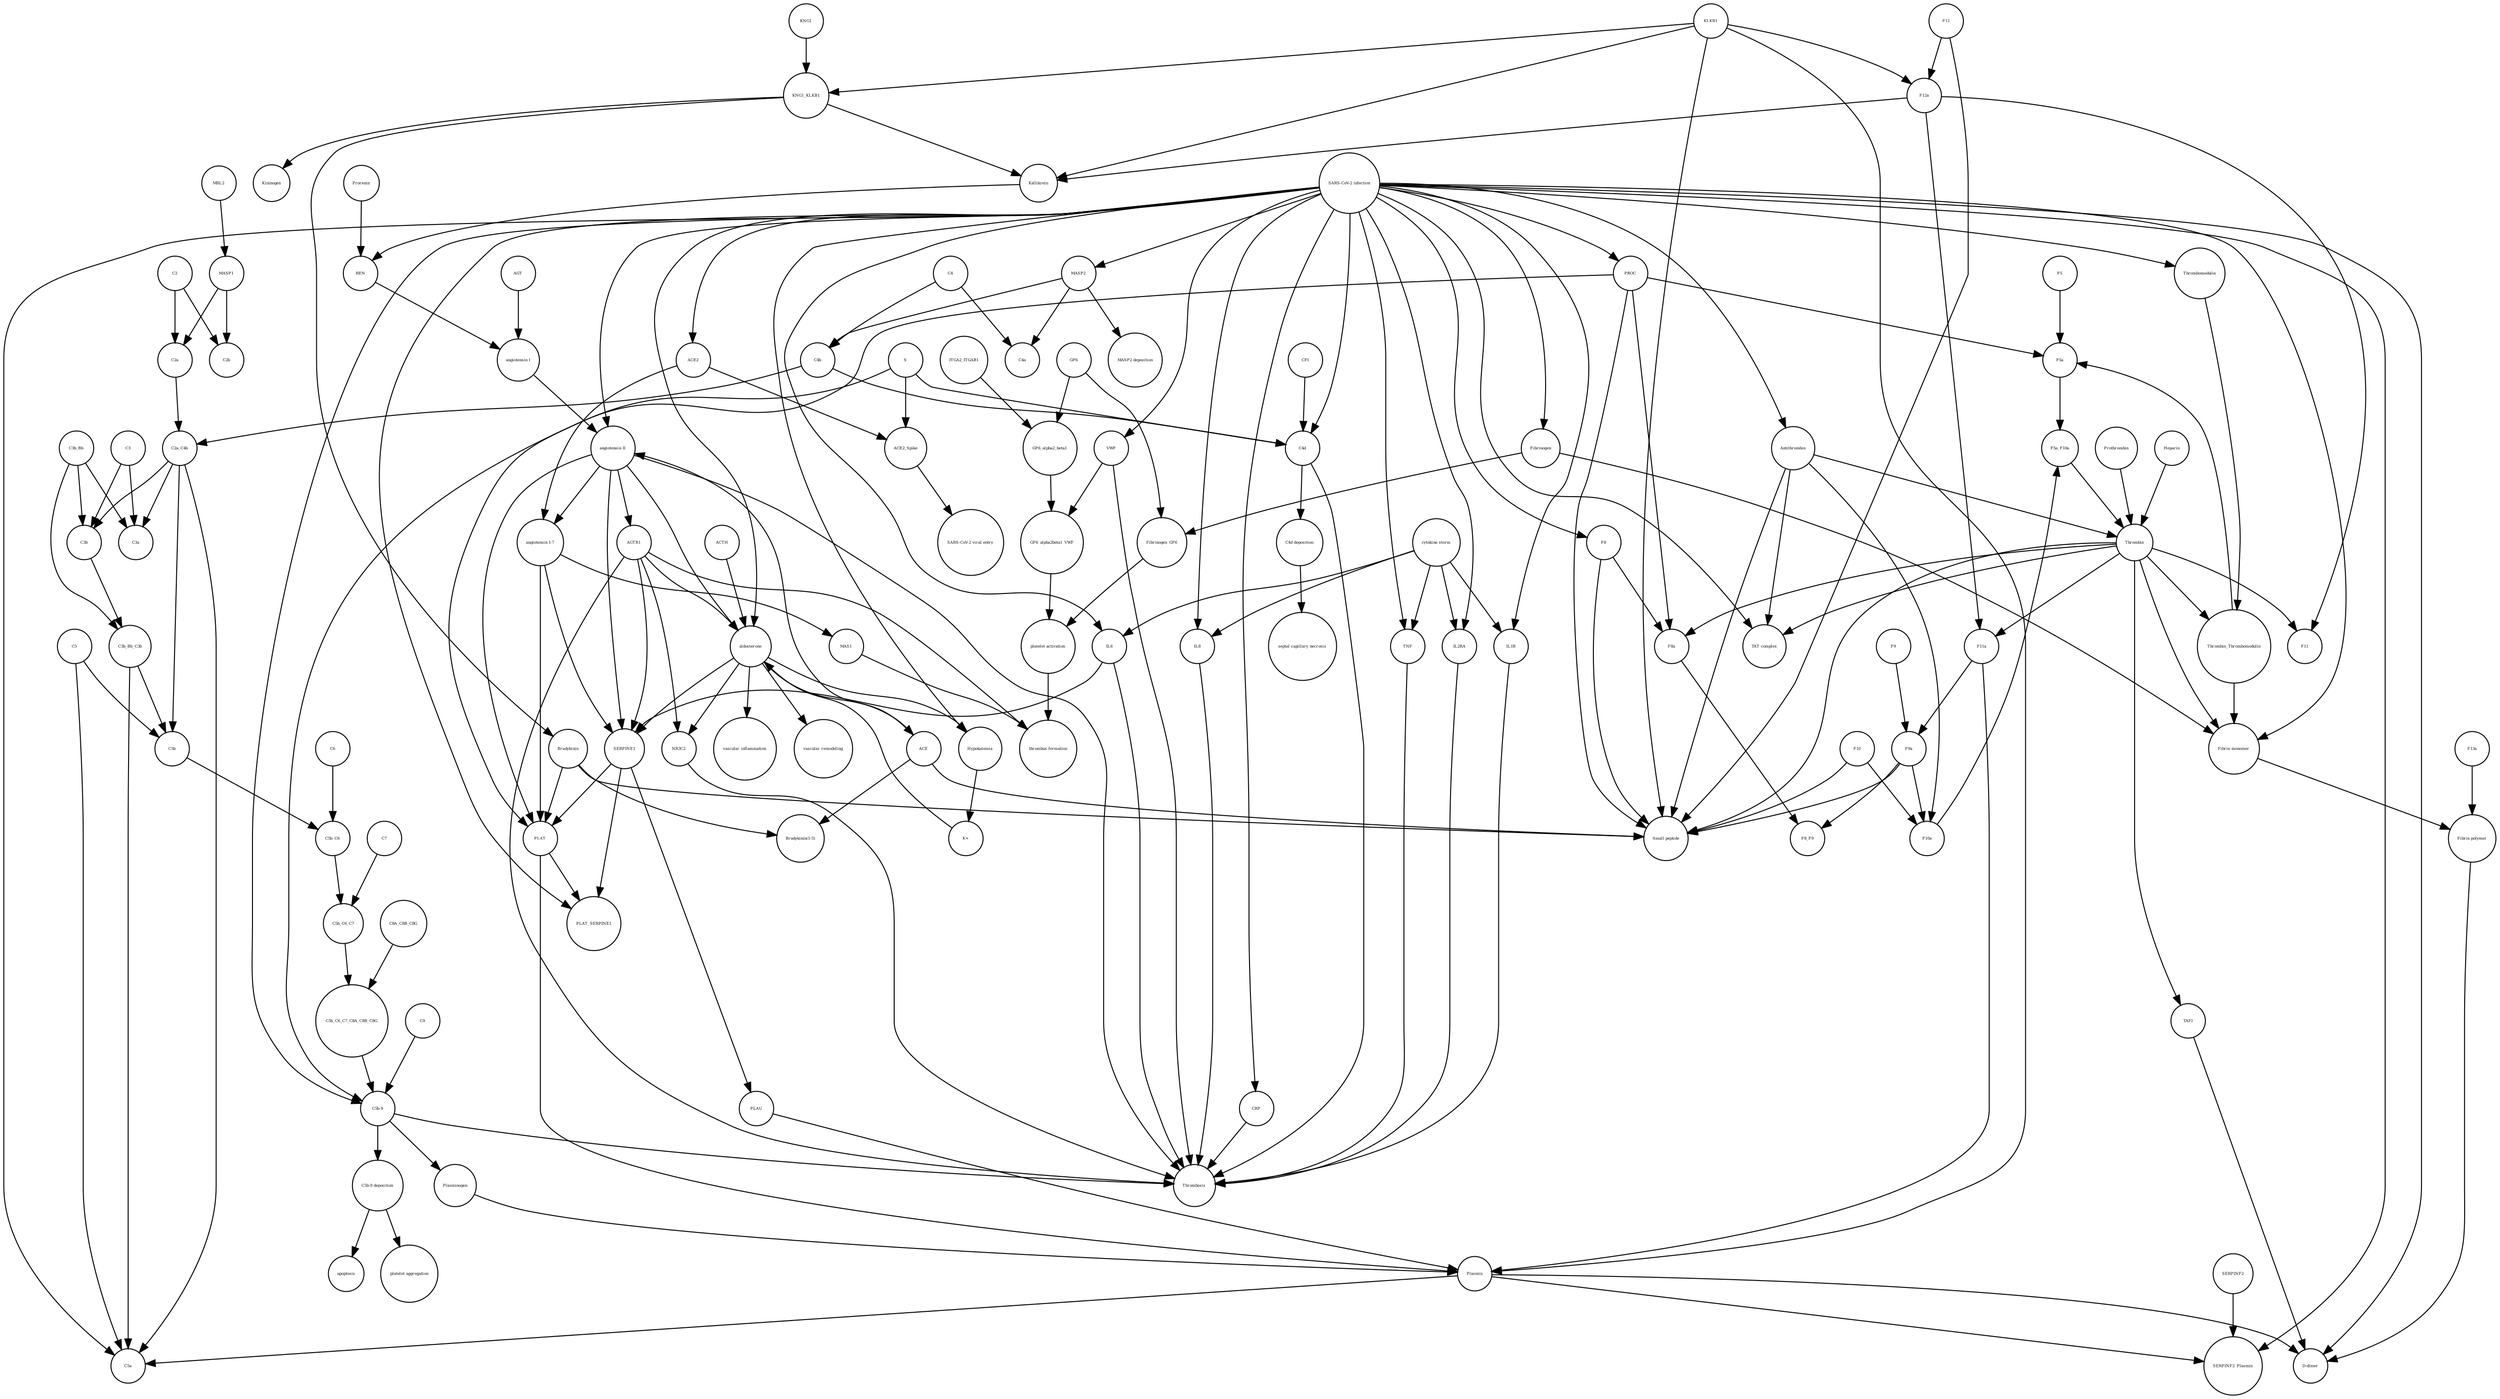 strict digraph  {
ACE2_Spike [annotation="urn_miriam_pdb_6CS2|urn_miriam_hgnc_13557|urn_miriam_uniprot_P0DTC2|urn_miriam_taxonomy_9606|urn_miriam_taxonomy_2697049", bipartite=0, cls=complex, fontsize=4, label=ACE2_Spike, shape=circle];
"SARS-CoV-2 viral entry" [annotation="urn_miriam_taxonomy_2697049|urn_miriam_mesh_D012327", bipartite=0, cls=phenotype, fontsize=4, label="SARS-CoV-2 viral entry", shape=circle];
"angiotensin II" [annotation="urn_miriam_obo.chebi_CHEBI%3A2718|urn_miriam_taxonomy_9606", bipartite=0, cls="simple chemical", fontsize=4, label="angiotensin II", shape=circle];
Thrombosis [annotation="urn_miriam_mesh_D013923|urn_miriam_mesh_D055806|urn_miriam_taxonomy_10090|urn_miriam_taxonomy_10116", bipartite=0, cls=phenotype, fontsize=4, label=Thrombosis, shape=circle];
AGTR1 [annotation=urn_miriam_hgnc_336, bipartite=0, cls=macromolecule, fontsize=4, label=AGTR1, shape=circle];
"thrombus formation" [annotation="urn_miriam_mesh_D013917|urn_miriam_taxonomy_9606", bipartite=0, cls=phenotype, fontsize=4, label="thrombus formation", shape=circle];
MAS1 [annotation="", bipartite=0, cls=macromolecule, fontsize=4, label=MAS1, shape=circle];
"C4d deposition" [annotation="urn_miriam_mesh_D018366|urn_miriam_pubmed_32299776|urn_miriam_taxonomy_9606", bipartite=0, cls=phenotype, fontsize=4, label="C4d deposition", shape=circle];
"septal capillary necrosis" [annotation="urn_miriam_mesh_D007681|urn_miriam_taxonomy_9606", bipartite=0, cls=phenotype, fontsize=4, label="septal capillary necrosis", shape=circle];
"C5b-9 deposition" [annotation="urn_miriam_pubmed_32299776|urn_miriam_mesh_D018366|urn_miriam_taxonomy_9606", bipartite=0, cls=phenotype, fontsize=4, label="C5b-9 deposition", shape=circle];
apoptosis [annotation="urn_miriam_obo.go_GO%3A0006915|urn_miriam_taxonomy_9606", bipartite=0, cls=phenotype, fontsize=4, label=apoptosis, shape=circle];
"platelet aggregation" [annotation="urn_miriam_obo.go_GO%3A0030168|urn_miriam_taxonomy_9606", bipartite=0, cls=phenotype, fontsize=4, label="platelet aggregation", shape=circle];
Fibrinogen_GP6 [annotation="urn_miriam_pubmed_19296670|urn_miriam_obo.go_GO%3A0005577|urn_miriam_hgnc_HGNC%3A14388|urn_miriam_taxonomy_9606", bipartite=0, cls=complex, fontsize=4, label=Fibrinogen_GP6, shape=circle];
"platelet activation" [annotation="urn_miriam_obo.go_GO%3A0030168|urn_miriam_taxonomy_9606", bipartite=0, cls=phenotype, fontsize=4, label="platelet activation", shape=circle];
GP6_alpha2beta1_VWF [annotation="urn_miriam_pubmed_25051961|urn_miriam_taxonomy_10090|urn_miriam_hgnc_14338|urn_miriam_hgnc_6137|urn_miriam_hgnc_6153|urn_miriam_hgnc_12726", bipartite=0, cls=complex, fontsize=4, label=GP6_alpha2beta1_VWF, shape=circle];
"C5b-9" [annotation="urn_miriam_obo.go_GO%3A0005579|urn_miriam_mesh_D015938|urn_miriam_mesh_D050776|urn_miriam_hgnc_1339|urn_miriam_hgnc_1346|urn_miriam_hgnc_1352|urn_miriam_hgnc_1353|urn_miriam_hgnc_1354|urn_miriam_hgnc_1358|urn_miriam_taxonomy_9606", bipartite=0, cls=complex, fontsize=4, label="C5b-9", shape=circle];
C4d [annotation="urn_miriam_hgnc.symbol_C4b|urn_miriam_mesh_C032261|urn_miriam_taxonomy_9606", bipartite=0, cls=macromolecule, fontsize=4, label=C4d, shape=circle];
MASP2 [annotation="urn_miriam_hgnc_6902|urn_miriam_taxonomy_9606", bipartite=0, cls=macromolecule, fontsize=4, label=MASP2, shape=circle];
"MASP2 deposition" [annotation="urn_miriam_pubmed_32299776|urn_miriam_taxonomy_9606", bipartite=0, cls=phenotype, fontsize=4, label="MASP2 deposition", shape=circle];
VWF [annotation="urn_miriam_hgnc_12726|urn_miriam_taxonomy_9606", bipartite=0, cls=macromolecule, fontsize=4, label=VWF, shape=circle];
CRP [annotation="urn_miriam_hgnc_2367|urn_miriam_taxonomy_9606", bipartite=0, cls=macromolecule, fontsize=4, label=CRP, shape=circle];
IL2RA [annotation="urn_miriam_hgnc_6008|urn_miriam_taxonomy_9606", bipartite=0, cls=macromolecule, fontsize=4, label=IL2RA, shape=circle];
IL8 [annotation="urn_miriam_hgnc_6025|urn_miriam_taxonomy_9606", bipartite=0, cls=macromolecule, fontsize=4, label=IL8, shape=circle];
TNF [annotation="urn_miriam_hgnc_11892|urn_miriam_taxonomy_9606", bipartite=0, cls=macromolecule, fontsize=4, label=TNF, shape=circle];
IL6 [annotation="urn_miriam_hgnc_6018|urn_miriam_taxonomy_9606", bipartite=0, cls=macromolecule, fontsize=4, label=IL6, shape=circle];
IL1B [annotation="urn_miriam_hgnc_5992|urn_miriam_taxonomy_9606", bipartite=0, cls=macromolecule, fontsize=4, label=IL1B, shape=circle];
NR3C2 [annotation="", bipartite=0, cls=macromolecule, fontsize=4, label=NR3C2, shape=circle];
aldosterone [annotation="urn_miriam_obo.chebi_CHEBI%3A27584", bipartite=0, cls="simple chemical", fontsize=4, label=aldosterone, shape=circle];
"vascular remodeling" [annotation="urn_miriam_obo.go_GO%3A0001974", bipartite=0, cls=phenotype, fontsize=4, label="vascular remodeling", shape=circle];
"vascular inflammation" [annotation="", bipartite=0, cls=phenotype, fontsize=4, label="vascular inflammation", shape=circle];
"SARS-CoV-2 infection" [annotation="urn_miriam_taxonomy_2697049|urn_miriam_mesh_D012327", bipartite=0, cls=phenotype, fontsize=4, label="SARS-CoV-2 infection", shape=circle];
Hypokalemia [annotation="urn_miriam_mesh_D007008|urn_miriam_taxonomy_9606", bipartite=0, cls=phenotype, fontsize=4, label=Hypokalemia, shape=circle];
Kininogen [annotation="urn_miriam_hgnc.symbol_KNG1|urn_miriam_mesh_D019679|urn_miriam_taxonomy_9606", bipartite=0, cls=macromolecule, fontsize=4, label=Kininogen, shape=circle];
"K+" [annotation="urn_miriam_obo.chebi_CHEBI%3A29103", bipartite=0, cls="simple chemical", fontsize=4, label="K+", shape=circle];
C9 [annotation="urn_miriam_hgnc_1358|urn_miriam_taxonomy_9606", bipartite=0, cls=macromolecule, fontsize=4, label=C9, shape=circle];
SERPINE1 [annotation="", bipartite=0, cls=macromolecule, fontsize=4, label=SERPINE1, shape=circle];
C3a [annotation="urn_miriam_hgnc.symbol_C3|urn_miriam_mesh_D015926|urn_miriam_taxonomy_9606", bipartite=0, cls=macromolecule, fontsize=4, label=C3a, shape=circle];
F9 [annotation="urn_miriam_hgnc_35531|urn_miriam_taxonomy_9606", bipartite=0, cls=macromolecule, fontsize=4, label=F9, shape=circle];
C3 [annotation="urn_miriam_hgnc_1318|urn_miriam_taxonomy_9606", bipartite=0, cls=macromolecule, fontsize=4, label=C3, shape=circle];
F11a [annotation="urn_miriam_hgnc.symbol_F11|urn_miriam_mesh_D015945|urn_miriam_brenda_3.4.21.27|urn_miriam_taxonomy_9606", bipartite=0, cls=macromolecule, fontsize=4, label=F11a, shape=circle];
C2 [annotation="urn_miriam_hgnc_1248|urn_miriam_taxonomy_9606", bipartite=0, cls=macromolecule, fontsize=4, label=C2, shape=circle];
"Small peptide" [annotation=urn_miriam_mesh_D010446, bipartite=0, cls=macromolecule, fontsize=4, label="Small peptide", shape=circle];
PROC [annotation="urn_miriam_hgnc_9451|urn_miriam_taxonomy_9606", bipartite=0, cls=macromolecule, fontsize=4, label=PROC, shape=circle];
F12 [annotation="urn_miriam_hgnc_3530|urn_miriam_taxonomy_9606", bipartite=0, cls=macromolecule, fontsize=4, label=F12, shape=circle];
C3b_Bb_C3b [annotation="urn_miriam_pubmed_12440962|urn_miriam_brenda_34.4.21.47|urn_miriam_mesh_D051566|urn_miriam_mesh_D003179|urn_miriam_hgnc_1037|urn_miriam_taxonomy_9606", bipartite=0, cls=complex, fontsize=4, label=C3b_Bb_C3b, shape=circle];
GP6 [annotation="urn_miriam_hgnc_HGNC%3A14388|urn_miriam_taxonomy_9606", bipartite=0, cls=macromolecule, fontsize=4, label=GP6, shape=circle];
PLAT [annotation="urn_miriam_hgnc_9051|urn_miriam_taxonomy_9606", bipartite=0, cls=macromolecule, fontsize=4, label=PLAT, shape=circle];
Prothrombin [annotation="urn_miriam_hgnc_3535|urn_miriam_taxonomy_9606", bipartite=0, cls=macromolecule, fontsize=4, label=Prothrombin, shape=circle];
C5a [annotation="urn_miriam_hgnc.symbol_C5|urn_miriam_mesh_D015936|urn_miriam_taxonomy_9606", bipartite=0, cls=macromolecule, fontsize=4, label=C5a, shape=circle];
Plasminogen [annotation="urn_miriam_hgnc_9071|urn_miriam_taxonomy_9606", bipartite=0, cls=macromolecule, fontsize=4, label=Plasminogen, shape=circle];
AGT [annotation="urn_miriam_hgnc_333|urn_miriam_taxonomy_9606", bipartite=0, cls=macromolecule, fontsize=4, label=AGT, shape=circle];
"D-dimer" [annotation="urn_miriam_pubmed_19008457|urn_miriam_mesh_C036309|urn_miriam_taxonomy_9606", bipartite=0, cls=macromolecule, fontsize=4, label="D-dimer", shape=circle];
C4b [annotation="urn_miriam_hgnc_1324|urn_miriam_taxonomy_9606", bipartite=0, cls=macromolecule, fontsize=4, label=C4b, shape=circle];
F11 [annotation="urn_miriam_hgnc_3529|urn_miriam_taxonomy_9606", bipartite=0, cls=macromolecule, fontsize=4, label=F11, shape=circle];
MBL2 [annotation="urn_miriam_hgnc_6902|urn_miriam_taxonomy_9606", bipartite=0, cls=macromolecule, fontsize=4, label=MBL2, shape=circle];
SERPINF2_Plasmin [annotation="urn_miriam_pubmed_2437112|urn_miriam_biogrid_314240|urn_miriam_hgnc_9075|urn_miriam_mesh_D005341|urn_miriam_taxonomy_9606", bipartite=0, cls=complex, fontsize=4, label=SERPINF2_Plasmin, shape=circle];
"Fibrin monomer" [annotation="urn_miriam_mesh_C011468|urn_miriam_taxonomy_9606", bipartite=0, cls=macromolecule, fontsize=4, label="Fibrin monomer", shape=circle];
Plasmin [annotation="urn_miriam_hgnc.symbol_PLG|urn_miriam_mesh_D005341|urn_miriam_brenda_3.4.21.7|urn_miriam_taxonomy_9606", bipartite=0, cls=macromolecule, fontsize=4, label=Plasmin, shape=circle];
KNG1 [annotation="urn_miriam_hgnc.symbol_6383|urn_miriam_taxonomy_9606", bipartite=0, cls=macromolecule, fontsize=4, label=KNG1, shape=circle];
C6 [annotation="urn_miriam_hgnc_1339|urn_miriam_taxonomy_9606", bipartite=0, cls=macromolecule, fontsize=4, label=C6, shape=circle];
KLKB1 [annotation="urn_miriam_hgnc_6371|urn_miriam_taxonomy_9606", bipartite=0, cls=macromolecule, fontsize=4, label=KLKB1, shape=circle];
C5b_C6 [annotation="urn_miriam_mesh_C050974|urn_miriam_mesh_D050776|urn_miriam_hgnc_1339|urn_miriam_taxonomy_9606", bipartite=0, cls=complex, fontsize=4, label=C5b_C6, shape=circle];
F8a [annotation="urn_miriam_hgnc.symbol_F8|urn_miriam_mesh_D015944|urn_miriam_taxonomy_9606", bipartite=0, cls=macromolecule, fontsize=4, label=F8a, shape=circle];
TAFI [annotation="urn_miriam_hgnc_1546|urn_miriam_taxonomy_9606", bipartite=0, cls=macromolecule, fontsize=4, label=TAFI, shape=circle];
CFI [annotation="urn_miriam_hgnc_2771|urn_miriam_taxonomy_9606", bipartite=0, cls=macromolecule, fontsize=4, label=CFI, shape=circle];
"cytokine storm" [annotation="urn_miriam_pubmed_2504360|urn_miriam_taxonomy_9606", bipartite=0, cls=phenotype, fontsize=4, label="cytokine storm", shape=circle];
Fibrinogen [annotation="urn_miriam_pubmed_19296670|urn_miriam_obo.go_GO%3A0005577|urn_miriam_hgnc_3661|urn_miriam_hgnc_3662|urn_miriam_hgnc_3694|urn_miriam_taxonomy_9606", bipartite=0, cls=complex, fontsize=4, label=Fibrinogen, shape=circle];
Heparin [annotation="urn_miriam_pubmed_708377|urn_miriam_obo.chebi_CHEBI%3A28304|urn_miriam_taxonomy_9606", bipartite=0, cls="simple chemical", fontsize=4, label=Heparin, shape=circle];
PLAT_SERPINE1 [annotation="urn_miriam_pubmed_22449964|urn_miriam_intact_EBI-7800882|urn_miriam_hgnc_9051|urn_miriam_hgnc_8593|urn_miriam_taxonomy_9606", bipartite=0, cls=complex, fontsize=4, label=PLAT_SERPINE1, shape=circle];
Thrombin [annotation="urn_miriam_hgnc_3535|urn_miriam_taxonomy_9606", bipartite=0, cls=macromolecule, fontsize=4, label=Thrombin, shape=circle];
F13a [annotation="urn_miriam_hgnc.symbol_F13|urn_miriam_mesh_D026122|urn_miriam_brenda_2.3.2.13|urn_miriam_taxonomy_9606", bipartite=0, cls=macromolecule, fontsize=4, label=F13a, shape=circle];
S [annotation="urn_miriam_uniprot_P0DTC2|urn_miriam_uniprot_P59594|urn_miriam_taxonomy_2697049", bipartite=0, cls=macromolecule, fontsize=4, label=S, shape=circle];
F8 [annotation="urn_miriam_hgnc_3546|urn_miriam_taxonomy_9606", bipartite=0, cls=macromolecule, fontsize=4, label=F8, shape=circle];
C5b [annotation="urn_miriam_hgnc.symbol_C5|urn_miriam_mesh_D050776|urn_miriam_taxonomy_9606", bipartite=0, cls=macromolecule, fontsize=4, label=C5b, shape=circle];
ACE2 [annotation="urn_miriam_hgnc_13557|urn_miriam_taxonomy_9606", bipartite=0, cls=macromolecule, fontsize=4, label=ACE2, shape=circle];
C5b_C6_C7_C8A_C8B_C8G [annotation="urn_miriam_pubmed_28630159|urn_miriam_mesh_C042295|urn_miriam_mesh_D050776|urn_miriam_hgnc_1339|urn_miriam_hgnc_1352|urn_miriam_hgnc_1353|urn_miriam_hgnc_1354|urn_miriam_taxonomy_9606", bipartite=0, cls=complex, fontsize=4, label=C5b_C6_C7_C8A_C8B_C8G, shape=circle];
C8A_C8B_C8G [annotation="urn_miriam_mesh_D003185|urn_miriam_hgnc_1353|urn_miriam_hgnc_1352|urn_miriam_hgnc_1354|urn_miriam_taxonomy_9606", bipartite=0, cls=complex, fontsize=4, label=C8A_C8B_C8G, shape=circle];
Prorenin [annotation="urn_miriam_hgnc_9958|urn_miriam_taxonomy_9606", bipartite=0, cls=macromolecule, fontsize=4, label=Prorenin, shape=circle];
"Fibrin polymer" [annotation="urn_miriam_mesh_C465961|urn_miriam_taxonomy_9606", bipartite=0, cls=macromolecule, fontsize=4, label="Fibrin polymer", shape=circle];
C5b_C6_C7 [annotation="urn_miriam_pubmed_28630159|urn_miriam_mesh_C037453|urn_miriam_mesh_D050776|urn_miriam_hgnc_1339|urn_miriam_hgnc_1346|urn_miriam_taxonomy_9606", bipartite=0, cls=complex, fontsize=4, label=C5b_C6_C7, shape=circle];
Thrombin_Thrombomodulin [annotation="urn_miriam_pubmed_6282863|urn_miriam_taxonomy_9986|urn_miriam_biogrid_283352|urn_miriam_mesh_D013917|urn_miriam_hgnc_11784", bipartite=0, cls=complex, fontsize=4, label=Thrombin_Thrombomodulin, shape=circle];
C3b [annotation="urn_miriam_hgnc.symbol_C3|urn_miriam_mesh_D003179|urn_miriam_taxonomy_9606", bipartite=0, cls=macromolecule, fontsize=4, label=C3b, shape=circle];
C7 [annotation="urn_miriam_hgnc_HGNC%3A1346|urn_miriam_taxonomy_9606", bipartite=0, cls=macromolecule, fontsize=4, label=C7, shape=circle];
F10a [annotation="urn_miriam_hgnc.symbol_F10|urn_miriam_mesh_D015951|urn_miriam_brenda_3.4.21.6|urn_miriam_taxonomy_9606", bipartite=0, cls=macromolecule, fontsize=4, label=F10a, shape=circle];
ACTH [annotation=urn_miriam_hgnc_9201, bipartite=0, cls="simple chemical", fontsize=4, label=ACTH, shape=circle];
C2a_C4b [annotation="urn_miriam_mesh_D051574|urn_miriam_brenda_3.4.21.43|urn_miriam_mesh_D050678|urn_miriam_hgnc_1324|urn_miriam_taxonomy_9606", bipartite=0, cls=complex, fontsize=4, label=C2a_C4b, shape=circle];
KNG1_KLKB1 [annotation="urn_miriam_pubmed_17598838|urn_miriam_intact_EBI-10087151|urn_miriam_hgnc_6371|urn_miriam_hgnc_6383|urn_miriam_taxonomy_9606", bipartite=0, cls=complex, fontsize=4, label=KNG1_KLKB1, shape=circle];
F9a [annotation="urn_miriam_hgnc.symbol_F9|urn_miriam_mesh_D015949|urn_miriam_taxonomy_9606", bipartite=0, cls=macromolecule, fontsize=4, label=F9a, shape=circle];
Antithrombin [annotation="urn_miriam_hgnc_775|urn_miriam_taxonomy_9606", bipartite=0, cls=macromolecule, fontsize=4, label=Antithrombin, shape=circle];
F12a [annotation="urn_miriam_hgnc.symbol_F12|urn_miriam_mesh_D015956|urn_miriam_brenda_3.4.21.38|urn_miriam_taxonomy_9606", bipartite=0, cls=macromolecule, fontsize=4, label=F12a, shape=circle];
C4a [annotation="urn_miriam_hgnc_1323|urn_miriam_taxonomy_9606", bipartite=0, cls=macromolecule, fontsize=4, label=C4a, shape=circle];
F10 [annotation="urn_miriam_hgnc_3528|urn_miriam_taxonomy_9606", bipartite=0, cls=macromolecule, fontsize=4, label=F10, shape=circle];
C5 [annotation="urn_miriam_hgnc_1331|urn_miriam_taxonomy_9606", bipartite=0, cls=macromolecule, fontsize=4, label=C5, shape=circle];
SERPINF2 [annotation="urn_miriam_hgnc_9075|urn_miriam_taxonomy_9606", bipartite=0, cls=macromolecule, fontsize=4, label=SERPINF2, shape=circle];
C2b [annotation="urn_miriam_hgnc.symbol_C2|urn_miriam_mesh_D050679|urn_miriam_taxonomy_9606", bipartite=0, cls=macromolecule, fontsize=4, label=C2b, shape=circle];
F5a_F10a [annotation="urn_miriam_pubmed_2303476|urn_miriam_mesh_C022475|urn_miriam_mesh_D15943|urn_miriam_mesh_D015951|urn_miriam_taxonomy_9606", bipartite=0, cls=complex, fontsize=4, label=F5a_F10a, shape=circle];
F5 [annotation="urn_miriam_hgnc_3541|urn_miriam_taxonomy_9606", bipartite=0, cls=macromolecule, fontsize=4, label=F5, shape=circle];
C3b_Bb [annotation="urn_miriam_pubmed_12440962|urn_miriam_brenda_3.4.21.47|urn_miriam_mesh_D051561|urn_miriam_mesh_D003179|urn_miriam_hgnc_1037|urn_miriam_taxonomy_9606", bipartite=0, cls=complex, fontsize=4, label=C3b_Bb, shape=circle];
MASP1 [annotation="urn_miriam_hgnc_6901|urn_miriam_taxonomy_9606", bipartite=0, cls=macromolecule, fontsize=4, label=MASP1, shape=circle];
F8_F9 [annotation="urn_miriam_pubmed_22471307|urn_miriam_hgnc_3546|urn_miriam_hgnc_35531|urn_miriam_intact_EBI-11621595|urn_miriam_taxonomy_9606", bipartite=0, cls=complex, fontsize=4, label=F8_F9, shape=circle];
F5a [annotation="urn_miriam_hgnc.symbol_F5|urn_miriam_mesh_D015943|urn_miriam_taxonomy_9606", bipartite=0, cls=macromolecule, fontsize=4, label=F5a, shape=circle];
"TAT complex" [annotation="urn_miriam_pubmed_22930518|urn_miriam_mesh_C046193|urn_miriam_mesh_D013917|urn_miriam_hgnc_775|urn_miriam_taxonomy_9606", bipartite=0, cls=complex, fontsize=4, label="TAT complex", shape=circle];
"Bradykinin(1-5)" [annotation="urn_miriam_mesh_C079000|urn_miriam_taxonomy_9606", bipartite=0, cls=macromolecule, fontsize=4, label="Bradykinin(1-5)", shape=circle];
ACE [annotation="urn_miriam_hgnc_2707|urn_miriam_taxonomy_9606", bipartite=0, cls=macromolecule, fontsize=4, label=ACE, shape=circle];
GP6_alpha2_beta1 [annotation="urn_miriam_pubmed_25051961|urn_miriam_taxonomy_10090|urn_miriam_hgnc_14338|urn_miriam_hgnc_6137|urn_miriam_hgnc_6153", bipartite=0, cls=complex, fontsize=4, label=GP6_alpha2_beta1, shape=circle];
"angiotensin I-7" [annotation="urn_miriam_obo.chebi_CHEBI%3A55438|urn_miriam_taxonomy_9606", bipartite=0, cls="simple chemical", fontsize=4, label="angiotensin I-7", shape=circle];
PLAU [annotation="urn_miriam_hgnc_9052|urn_miriam_taxonomy_9606", bipartite=0, cls=macromolecule, fontsize=4, label=PLAU, shape=circle];
"angiotensin I" [annotation="urn_miriam_obo.chebi_CHEBI%3A2718|urn_miriam_taxonomy_9606", bipartite=0, cls="simple chemical", fontsize=4, label="angiotensin I", shape=circle];
Thrombomodulin [annotation="urn_miriam_hgnc_11784|urn_miriam_taxonomy_9606", bipartite=0, cls=macromolecule, fontsize=4, label=Thrombomodulin, shape=circle];
C2a [annotation="urn_miriam_hgnc.symbol_C2|urn_miriam_mesh_D050678|urn_miriam_taxonomy_9606", bipartite=0, cls=macromolecule, fontsize=4, label=C2a, shape=circle];
Kallikrein [annotation="urn_miriam_hgnc.symbol_KLKB1|urn_miriam_mesh_D020842|urn_miriam_brenda_3.4.21.34|urn_miriam_taxonomy_9606", bipartite=0, cls=macromolecule, fontsize=4, label=Kallikrein, shape=circle];
Bradykinin [annotation="urn_miriam_obo.chebi_CHEBI%3A3165|urn_miriam_taxonomy_9606", bipartite=0, cls=macromolecule, fontsize=4, label=Bradykinin, shape=circle];
C4 [annotation="urn_miriam_mesh_D00318|urn_miriam_taxonomy_9606", bipartite=0, cls=macromolecule, fontsize=4, label=C4, shape=circle];
ITGA2_ITGAB1 [annotation="urn_miriam_intact_EBI-16428357|urn_miriam_hgnc_6137|urn_miriam_hgnc_6153|urn_miriam_taxonomy_9606", bipartite=0, cls=complex, fontsize=4, label=ITGA2_ITGAB1, shape=circle];
REN [annotation="urn_miriam_hgnc.symbol_REN|urn_miriam_taxonomy_9606", bipartite=0, cls=macromolecule, fontsize=4, label=REN, shape=circle];
ACE2_Spike -> "SARS-CoV-2 viral entry"  [annotation="", interaction_type="necessary stimulation"];
"angiotensin II" -> Thrombosis  [annotation="", interaction_type="necessary stimulation"];
"angiotensin II" -> SERPINE1  [annotation="urn_miriam_pubmed_2091055|urn_miriam_taxonomy_9606|urn_miriam_pubmed_8034668|urn_miriam_pubmed_20591974|urn_miriam_pubmed_11983698", interaction_type=catalysis];
"angiotensin II" -> AGTR1  [annotation="urn_miriam_pubmed_8158359|urn_miriam_taxonomy_9606", interaction_type=stimulation];
"angiotensin II" -> aldosterone  [annotation="urn_miriam_pubmed_8404594|urn_miriam_taxonomy_9606|urn_miriam_pubmed_173529|urn_miriam_taxonomy_9615|urn_miriam_pubmed_32565254", interaction_type=catalysis];
"angiotensin II" -> "angiotensin I-7"  [annotation="", interaction_type=production];
"angiotensin II" -> PLAT  [annotation="urn_miriam_pubmed_10373228|urn_miriam_pubmed_3124286|urn_miriam_taxonomy_9606|urn_miriam_pubmed_12091055|urn_miriam_pubmed_3096399", interaction_type=catalysis];
AGTR1 -> "thrombus formation"  [annotation="", interaction_type=stimulation];
AGTR1 -> Thrombosis  [annotation="", interaction_type=stimulation];
AGTR1 -> SERPINE1  [annotation="urn_miriam_pubmed_2091055|urn_miriam_taxonomy_9606|urn_miriam_pubmed_8034668|urn_miriam_pubmed_20591974|urn_miriam_pubmed_11983698", interaction_type=catalysis];
AGTR1 -> aldosterone  [annotation="urn_miriam_pubmed_8404594|urn_miriam_taxonomy_9606|urn_miriam_pubmed_173529|urn_miriam_taxonomy_9615|urn_miriam_pubmed_32565254", interaction_type=catalysis];
AGTR1 -> NR3C2  [annotation="urn_miriam_pubmed_21349712|urn_miriam_taxonomy_10116|urn_miriam_pubmed_7045029|urn_miriam_taxonomy_10090", interaction_type=catalysis];
MAS1 -> "thrombus formation"  [annotation="", interaction_type=inhibition];
"C4d deposition" -> "septal capillary necrosis"  [annotation="", interaction_type="necessary stimulation"];
"C5b-9 deposition" -> apoptosis  [annotation="", interaction_type="necessary stimulation"];
"C5b-9 deposition" -> "platelet aggregation"  [annotation="", interaction_type="necessary stimulation"];
Fibrinogen_GP6 -> "platelet activation"  [annotation="", interaction_type=stimulation];
"platelet activation" -> "thrombus formation"  [annotation="", interaction_type=stimulation];
GP6_alpha2beta1_VWF -> "platelet activation"  [annotation="", interaction_type=stimulation];
"C5b-9" -> Thrombosis  [annotation="", interaction_type="necessary stimulation"];
"C5b-9" -> "C5b-9 deposition"  [annotation="", interaction_type="necessary stimulation"];
"C5b-9" -> Plasminogen  [annotation="urn_miriam_pubmed_9012652|urn_miriam_taxonomy_9606", interaction_type=stimulation];
C4d -> Thrombosis  [annotation="", interaction_type="necessary stimulation"];
C4d -> "C4d deposition"  [annotation="", interaction_type="necessary stimulation"];
MASP2 -> "MASP2 deposition"  [annotation="", interaction_type="necessary stimulation"];
MASP2 -> C4b  [annotation="urn_miriam_pubmed_21664989|urn_miriam_taxonomy_9606", interaction_type=catalysis];
MASP2 -> C4a  [annotation="urn_miriam_pubmed_21664989|urn_miriam_taxonomy_9606", interaction_type=catalysis];
VWF -> Thrombosis  [annotation="", interaction_type="necessary stimulation"];
VWF -> GP6_alpha2beta1_VWF  [annotation="", interaction_type=production];
CRP -> Thrombosis  [annotation="", interaction_type="necessary stimulation"];
IL2RA -> Thrombosis  [annotation="", interaction_type="necessary stimulation"];
IL8 -> Thrombosis  [annotation="", interaction_type="necessary stimulation"];
TNF -> Thrombosis  [annotation="", interaction_type="necessary stimulation"];
IL6 -> Thrombosis  [annotation="", interaction_type="necessary stimulation"];
IL6 -> SERPINE1  [annotation="urn_miriam_pubmed_2091055|urn_miriam_taxonomy_9606|urn_miriam_pubmed_8034668|urn_miriam_pubmed_20591974|urn_miriam_pubmed_11983698", interaction_type=catalysis];
IL1B -> Thrombosis  [annotation="", interaction_type="necessary stimulation"];
NR3C2 -> Thrombosis  [annotation="", interaction_type=stimulation];
aldosterone -> "vascular remodeling"  [annotation="", interaction_type=stimulation];
aldosterone -> "vascular inflammation"  [annotation="", interaction_type=stimulation];
aldosterone -> Hypokalemia  [annotation="", interaction_type=modulation];
aldosterone -> NR3C2  [annotation="urn_miriam_pubmed_21349712|urn_miriam_taxonomy_10116|urn_miriam_pubmed_7045029|urn_miriam_taxonomy_10090", interaction_type=stimulation];
aldosterone -> SERPINE1  [annotation="urn_miriam_pubmed_2091055|urn_miriam_taxonomy_9606|urn_miriam_pubmed_8034668|urn_miriam_pubmed_20591974|urn_miriam_pubmed_11983698", interaction_type=catalysis];
aldosterone -> ACE  [annotation="urn_miriam_pubmed_5932931|urn_miriam_taxonomy_10116", interaction_type=catalysis];
"SARS-CoV-2 infection" -> Hypokalemia  [annotation="", interaction_type="necessary stimulation"];
"SARS-CoV-2 infection" -> "TAT complex"  [annotation="urn_miriam_pubmed_8136018|urn_miriam_doi_10.1101%2F2020.04.25.20077842|urn_miriam_taxonomy_9606", interaction_type="necessary stimulation"];
"SARS-CoV-2 infection" -> Fibrinogen  [annotation="urn_miriam_pubmed_32172226|urn_miriam_taxonomy_9606", interaction_type="necessary stimulation"];
"SARS-CoV-2 infection" -> aldosterone  [annotation="urn_miriam_pubmed_8404594|urn_miriam_taxonomy_9606|urn_miriam_pubmed_173529|urn_miriam_taxonomy_9615|urn_miriam_pubmed_32565254", interaction_type="necessary stimulation"];
"SARS-CoV-2 infection" -> IL2RA  [annotation="urn_miriam_pubmed_32286245|urn_miriam_taxonomy_9606", interaction_type=stimulation];
"SARS-CoV-2 infection" -> Antithrombin  [annotation="urn_miriam_pubmed_32302438|urn_miriam_taxonomy_9606", interaction_type=inhibition];
"SARS-CoV-2 infection" -> C4d  [annotation="urn_miriam_pubmed_32299776|urn_miriam_taxonomy_9606", interaction_type=stimulation];
"SARS-CoV-2 infection" -> MASP2  [annotation="urn_miriam_pubmed_11290788|urn_miriam_pubmed_32299776|urn_miriam_taxonomy_9606", interaction_type=stimulation];
"SARS-CoV-2 infection" -> PLAT_SERPINE1  [annotation="urn_miriam_pubmed_22449964|urn_miriam_doi_10.1101%2F2020.04.25.20077842|urn_miriam_taxonomy_9606", interaction_type="necessary stimulation"];
"SARS-CoV-2 infection" -> IL1B  [annotation="urn_miriam_pubmed_32359396|urn_miriam_taxonomy_9606", interaction_type=stimulation];
"SARS-CoV-2 infection" -> VWF  [annotation="urn_miriam_pubmed_32367170|urn_miriam_taxonomy_9606", interaction_type="necessary stimulation"];
"SARS-CoV-2 infection" -> C5a  [annotation="urn_miriam_pmc_PMC7260598|urn_miriam_taxonomy_9606", interaction_type="necessary stimulation"];
"SARS-CoV-2 infection" -> IL6  [annotation="urn_miriam_pubmed_32286245|urn_miriam_taxonomy_9606", interaction_type=stimulation];
"SARS-CoV-2 infection" -> PROC  [annotation="urn_miriam_pubmed_32302438|urn_miriam_taxonomy_9606", interaction_type="necessary stimulation"];
"SARS-CoV-2 infection" -> SERPINF2_Plasmin  [annotation="urn_miriam_pubmed_2437112|urn_miriam_doi_10.1101%2F2020.04.25.20077842|urn_miriam_taxonomy_9606", interaction_type=stimulation];
"SARS-CoV-2 infection" -> "angiotensin II"  [annotation="urn_miriam_pubmed_32048163|urn_miriam_taxonomy_9606", interaction_type=catalysis];
"SARS-CoV-2 infection" -> Thrombomodulin  [annotation="urn_miriam_doi_10.1101%2F2020.04.25.20077842|urn_miriam_taxonomy_9606", interaction_type="necessary stimulation"];
"SARS-CoV-2 infection" -> CRP  [annotation="urn_miriam_pubmed_32171076|urn_miriam_taxonomy_9606", interaction_type="necessary stimulation"];
"SARS-CoV-2 infection" -> TNF  [annotation="urn_miriam_pubmed_32504360|urn_miriam_taxonomy_9606", interaction_type=stimulation];
"SARS-CoV-2 infection" -> F8  [annotation="urn_miriam_pubmed_32367170|urn_miriam_taxonomy_9606", interaction_type="necessary stimulation"];
"SARS-CoV-2 infection" -> IL8  [annotation="urn_miriam_pubmed_32286245|urn_miriam_taxonomy_9606", interaction_type=stimulation];
"SARS-CoV-2 infection" -> "Fibrin monomer"  [annotation="urn_miriam_pubmed_6282863|urn_miriam_pubmed_28228446|urn_miriam_pubmed_2117226|urn_miriam_taxonomy_9606", interaction_type="necessary stimulation"];
"SARS-CoV-2 infection" -> "C5b-9"  [annotation="urn_miriam_pmc_PMC7260598|urn_miriam_taxonomy_9606", interaction_type="necessary stimulation"];
"SARS-CoV-2 infection" -> ACE2  [annotation="urn_miriam_pubmed_16008552|urn_miriam_taxonomy_9606", interaction_type=inhibition];
"SARS-CoV-2 infection" -> "D-dimer"  [annotation="urn_miriam_pubmed_29096812|urn_miriam_pubmed_10574983|urn_miriam_pubmed_32172226|urn_miriam_taxonomy_9606", interaction_type="necessary stimulation"];
Hypokalemia -> "K+"  [annotation="urn_miriam_pubmed_32525548|urn_miriam_taxonomy_9606", interaction_type=inhibition];
"K+" -> aldosterone  [annotation="urn_miriam_pubmed_8404594|urn_miriam_taxonomy_9606|urn_miriam_pubmed_173529|urn_miriam_taxonomy_9615|urn_miriam_pubmed_32565254", interaction_type=catalysis];
C9 -> "C5b-9"  [annotation="", interaction_type=production];
SERPINE1 -> PLAU  [annotation="urn_miriam_pubmed_21199867|urn_miriam_taxonomy_9606", interaction_type=inhibition];
SERPINE1 -> PLAT  [annotation="urn_miriam_pubmed_10373228|urn_miriam_pubmed_3124286|urn_miriam_taxonomy_9606|urn_miriam_pubmed_12091055|urn_miriam_pubmed_3096399", interaction_type=inhibition];
SERPINE1 -> PLAT_SERPINE1  [annotation="", interaction_type=production];
F9 -> F9a  [annotation="", interaction_type=production];
C3 -> C3b  [annotation="", interaction_type=production];
C3 -> C3a  [annotation="", interaction_type=production];
F11a -> F9a  [annotation="urn_miriam_pubmed_9100000|urn_miriam_taxonomy_9606", interaction_type=catalysis];
F11a -> Plasmin  [annotation="urn_miriam_pubmed_89876|urn_miriam_taxonomy_9606|urn_miriam_pubmed_3850647|urn_miriam_pubmed_2966802|urn_miriam_pubmed_6539333", interaction_type=catalysis];
C2 -> C2a  [annotation="", interaction_type=production];
C2 -> C2b  [annotation="", interaction_type=production];
PROC -> F5a  [annotation="urn_miriam_pubmed_6282863|urn_miriam_pubmed_6572921|urn_miriam_pubmed_2322551|urn_miriam_taxonomy_9606", interaction_type=inhibition];
PROC -> F8a  [annotation="urn_miriam_pubmed_15746105|urn_miriam_taxonomy_9606", interaction_type=inhibition];
PROC -> "Small peptide"  [annotation="urn_miriam_pubmed_15746105|urn_miriam_taxonomy_9606", interaction_type=inhibition];
PROC -> PLAT  [annotation="urn_miriam_pubmed_10373228|urn_miriam_pubmed_3124286|urn_miriam_taxonomy_9606|urn_miriam_pubmed_12091055|urn_miriam_pubmed_3096399", interaction_type=inhibition];
F12 -> "Small peptide"  [annotation="", interaction_type=production];
F12 -> F12a  [annotation="", interaction_type=production];
C3b_Bb_C3b -> C5b  [annotation="urn_miriam_pubmed_30083158|urn_miriam_taxonomy_9606|urn_miriam_pubmed_12878586", interaction_type=catalysis];
C3b_Bb_C3b -> C5a  [annotation="urn_miriam_pubmed_30083158|urn_miriam_taxonomy_9606|urn_miriam_pubmed_12878586", interaction_type=catalysis];
GP6 -> GP6_alpha2_beta1  [annotation="", interaction_type=production];
GP6 -> Fibrinogen_GP6  [annotation="", interaction_type=production];
PLAT -> Plasmin  [annotation="urn_miriam_pubmed_89876|urn_miriam_taxonomy_9606|urn_miriam_pubmed_3850647|urn_miriam_pubmed_2966802|urn_miriam_pubmed_6539333", interaction_type=catalysis];
PLAT -> PLAT_SERPINE1  [annotation="", interaction_type=production];
Prothrombin -> Thrombin  [annotation="", interaction_type=production];
Plasminogen -> Plasmin  [annotation="", interaction_type=production];
AGT -> "angiotensin I"  [annotation="", interaction_type=production];
C4b -> C2a_C4b  [annotation="", interaction_type=production];
C4b -> C4d  [annotation="", interaction_type=production];
MBL2 -> MASP1  [annotation="urn_miriam_pubmed_11290788|urn_miriam_taxonomy_9606", interaction_type=stimulation];
"Fibrin monomer" -> "Fibrin polymer"  [annotation="", interaction_type=production];
Plasmin -> SERPINF2_Plasmin  [annotation="", interaction_type=production];
Plasmin -> C5a  [annotation="urn_miriam_pubmed_27077125|urn_miriam_taxonomy_10090", interaction_type="necessary stimulation"];
Plasmin -> "D-dimer"  [annotation="urn_miriam_pubmed_29096812|urn_miriam_pubmed_10574983|urn_miriam_pubmed_32172226|urn_miriam_taxonomy_9606", interaction_type=catalysis];
KNG1 -> KNG1_KLKB1  [annotation="", interaction_type=production];
C6 -> C5b_C6  [annotation="", interaction_type=production];
KLKB1 -> Plasmin  [annotation="urn_miriam_pubmed_89876|urn_miriam_taxonomy_9606|urn_miriam_pubmed_3850647|urn_miriam_pubmed_2966802|urn_miriam_pubmed_6539333", interaction_type=catalysis];
KLKB1 -> Kallikrein  [annotation="", interaction_type=production];
KLKB1 -> "Small peptide"  [annotation="urn_miriam_pubmed_7391081|urn_miriam_taxonomy_9606|urn_miriam_pubmed_864009", interaction_type=catalysis];
KLKB1 -> F12a  [annotation="urn_miriam_pubmed_7391081|urn_miriam_taxonomy_9606|urn_miriam_pubmed_864009", interaction_type=catalysis];
KLKB1 -> KNG1_KLKB1  [annotation="", interaction_type=production];
C5b_C6 -> C5b_C6_C7  [annotation="", interaction_type=production];
F8a -> F8_F9  [annotation="", interaction_type=production];
TAFI -> "D-dimer"  [annotation="urn_miriam_pubmed_29096812|urn_miriam_pubmed_10574983|urn_miriam_pubmed_32172226|urn_miriam_taxonomy_9606", interaction_type=catalysis];
CFI -> C4d  [annotation="urn_miriam_pubmed_19362461|urn_miriam_taxonomy_9606", interaction_type=catalysis];
"cytokine storm" -> IL8  [annotation="urn_miriam_pubmed_32286245|urn_miriam_taxonomy_9606", interaction_type=stimulation];
"cytokine storm" -> IL2RA  [annotation="urn_miriam_pubmed_32286245|urn_miriam_taxonomy_9606", interaction_type=stimulation];
"cytokine storm" -> TNF  [annotation="urn_miriam_pubmed_32504360|urn_miriam_taxonomy_9606", interaction_type=stimulation];
"cytokine storm" -> IL6  [annotation="urn_miriam_pubmed_32286245|urn_miriam_taxonomy_9606", interaction_type=stimulation];
"cytokine storm" -> IL1B  [annotation="urn_miriam_pubmed_32359396|urn_miriam_taxonomy_9606", interaction_type=stimulation];
Fibrinogen -> Fibrinogen_GP6  [annotation="", interaction_type=production];
Fibrinogen -> "Fibrin monomer"  [annotation="", interaction_type=production];
Heparin -> Thrombin  [annotation="urn_miriam_pubmed_579490|urn_miriam_taxonomy_9606", interaction_type=catalysis];
Thrombin -> "TAT complex"  [annotation="", interaction_type=production];
Thrombin -> F8a  [annotation="urn_miriam_pubmed_15746105|urn_miriam_taxonomy_9606", interaction_type=catalysis];
Thrombin -> "Small peptide"  [annotation="urn_miriam_pubmed_15746105|urn_miriam_taxonomy_9606", interaction_type=catalysis];
Thrombin -> "Fibrin monomer"  [annotation="urn_miriam_pubmed_6282863|urn_miriam_pubmed_28228446|urn_miriam_pubmed_2117226|urn_miriam_taxonomy_9606", interaction_type=catalysis];
Thrombin -> TAFI  [annotation="urn_miriam_pubmed_23809134|urn_miriam_taxonomy_9823", interaction_type=catalysis];
Thrombin -> Thrombin_Thrombomodulin  [annotation="", interaction_type=production];
Thrombin -> F11a  [annotation="urn_miriam_pubmed_21304106|urn_miriam_pubmed_8631976|urn_miriam_taxonomy_9606", interaction_type=catalysis];
Thrombin -> F11  [annotation="urn_miriam_pubmed_21304106|urn_miriam_pubmed_8631976|urn_miriam_taxonomy_9606", interaction_type=catalysis];
F13a -> "Fibrin polymer"  [annotation="urn_miriam_pubmed_29096812|urn_miriam_pubmed_7577232|urn_miriam_taxonomy_9606", interaction_type=catalysis];
S -> C4d  [annotation="", interaction_type=production];
S -> "C5b-9"  [annotation="", interaction_type=production];
S -> ACE2_Spike  [annotation="", interaction_type=production];
F8 -> F8a  [annotation="", interaction_type=production];
F8 -> "Small peptide"  [annotation="", interaction_type=production];
C5b -> C5b_C6  [annotation="", interaction_type=production];
ACE2 -> ACE2_Spike  [annotation="", interaction_type=production];
ACE2 -> "angiotensin I-7"  [annotation="urn_miriam_pubmed_23392115|urn_miriam_taxonomy_10090", interaction_type=catalysis];
C5b_C6_C7_C8A_C8B_C8G -> "C5b-9"  [annotation="", interaction_type=production];
C8A_C8B_C8G -> C5b_C6_C7_C8A_C8B_C8G  [annotation="", interaction_type=production];
Prorenin -> REN  [annotation="", interaction_type=production];
"Fibrin polymer" -> "D-dimer"  [annotation="", interaction_type=production];
C5b_C6_C7 -> C5b_C6_C7_C8A_C8B_C8G  [annotation="", interaction_type=production];
Thrombin_Thrombomodulin -> F5a  [annotation="urn_miriam_pubmed_6282863|urn_miriam_pubmed_6572921|urn_miriam_pubmed_2322551|urn_miriam_taxonomy_9606", interaction_type=inhibition];
Thrombin_Thrombomodulin -> "Fibrin monomer"  [annotation="urn_miriam_pubmed_6282863|urn_miriam_pubmed_28228446|urn_miriam_pubmed_2117226|urn_miriam_taxonomy_9606", interaction_type=inhibition];
C3b -> C3b_Bb_C3b  [annotation="", interaction_type=production];
C7 -> C5b_C6_C7  [annotation="", interaction_type=production];
F10a -> F5a_F10a  [annotation="", interaction_type=production];
ACTH -> aldosterone  [annotation="urn_miriam_pubmed_8404594|urn_miriam_taxonomy_9606|urn_miriam_pubmed_173529|urn_miriam_taxonomy_9615|urn_miriam_pubmed_32565254", interaction_type=catalysis];
C2a_C4b -> C3b  [annotation="urn_miriam_pubmed_427127|urn_miriam_taxonomy_9606|urn_miriam_pubmed_17395591", interaction_type=catalysis];
C2a_C4b -> C3a  [annotation="urn_miriam_pubmed_427127|urn_miriam_taxonomy_9606|urn_miriam_pubmed_17395591", interaction_type=catalysis];
C2a_C4b -> C5b  [annotation="urn_miriam_pubmed_30083158|urn_miriam_taxonomy_9606|urn_miriam_pubmed_12878586", interaction_type=catalysis];
C2a_C4b -> C5a  [annotation="urn_miriam_pubmed_30083158|urn_miriam_taxonomy_9606|urn_miriam_pubmed_12878586", interaction_type=catalysis];
KNG1_KLKB1 -> Bradykinin  [annotation="urn_miriam_pubmed_6768384|urn_miriam_pubmed_4627469|urn_miriam_taxonomy_9606", interaction_type=catalysis];
KNG1_KLKB1 -> Kallikrein  [annotation="urn_miriam_pubmed_6768384|urn_miriam_pubmed_4627469|urn_miriam_taxonomy_9606", interaction_type=catalysis];
KNG1_KLKB1 -> Kininogen  [annotation="urn_miriam_pubmed_6768384|urn_miriam_pubmed_4627469|urn_miriam_taxonomy_9606", interaction_type=catalysis];
F9a -> F10a  [annotation="urn_miriam_pubmed_11551226|urn_miriam_pubmed_15853774|urn_miriam_taxonomy_9606", interaction_type=catalysis];
F9a -> "Small peptide"  [annotation="urn_miriam_pubmed_11551226|urn_miriam_pubmed_15853774|urn_miriam_taxonomy_9606", interaction_type=catalysis];
F9a -> F8_F9  [annotation="", interaction_type=production];
Antithrombin -> "TAT complex"  [annotation="", interaction_type=production];
Antithrombin -> F10a  [annotation="urn_miriam_pubmed_11551226|urn_miriam_pubmed_15853774|urn_miriam_taxonomy_9606", interaction_type=inhibition];
Antithrombin -> "Small peptide"  [annotation="urn_miriam_pubmed_11551226|urn_miriam_pubmed_15853774|urn_miriam_taxonomy_9606", interaction_type=inhibition];
Antithrombin -> Thrombin  [annotation="urn_miriam_pubmed_579490|urn_miriam_taxonomy_9606", interaction_type=inhibition];
F12a -> F11a  [annotation="", interaction_type=production];
F12a -> F11  [annotation="", interaction_type=production];
F12a -> Kallikrein  [annotation="urn_miriam_pubmed_21304106|urn_miriam_taxonomy_9606", interaction_type=catalysis];
F10 -> F10a  [annotation="", interaction_type=production];
F10 -> "Small peptide"  [annotation="", interaction_type=production];
C5 -> C5b  [annotation="", interaction_type=production];
C5 -> C5a  [annotation="", interaction_type=production];
SERPINF2 -> SERPINF2_Plasmin  [annotation="", interaction_type=production];
F5a_F10a -> Thrombin  [annotation="urn_miriam_pubmed_4430674|urn_miriam_pubmed_3818642|urn_miriam_taxonomy_9606", interaction_type=catalysis];
F5 -> F5a  [annotation="", interaction_type=production];
C3b_Bb -> C3b  [annotation="urn_miriam_pubmed_427127|urn_miriam_taxonomy_9606|urn_miriam_pubmed_17395591", interaction_type=catalysis];
C3b_Bb -> C3a  [annotation="urn_miriam_pubmed_427127|urn_miriam_taxonomy_9606|urn_miriam_pubmed_17395591", interaction_type=catalysis];
C3b_Bb -> C3b_Bb_C3b  [annotation="", interaction_type=production];
MASP1 -> C2a  [annotation="urn_miriam_pubmed_10946292|urn_miriam_taxonomy_9606", interaction_type=catalysis];
MASP1 -> C2b  [annotation="urn_miriam_pubmed_10946292|urn_miriam_taxonomy_9606", interaction_type=catalysis];
F5a -> F5a_F10a  [annotation="", interaction_type=production];
ACE -> "Bradykinin(1-5)"  [annotation="urn_miriam_taxonomy_9606|urn_miriam_pubmed_10969042", interaction_type=catalysis];
ACE -> "Small peptide"  [annotation="urn_miriam_taxonomy_9606|urn_miriam_pubmed_10969042", interaction_type=catalysis];
ACE -> "angiotensin II"  [annotation="urn_miriam_taxonomy_9606|urn_miriam_pubmed_190881|urn_miriam_pubmed_10969042", interaction_type=catalysis];
GP6_alpha2_beta1 -> GP6_alpha2beta1_VWF  [annotation="", interaction_type=production];
"angiotensin I-7" -> SERPINE1  [annotation="urn_miriam_pubmed_2091055|urn_miriam_taxonomy_9606|urn_miriam_pubmed_8034668|urn_miriam_pubmed_20591974|urn_miriam_pubmed_11983698", interaction_type=inhibition];
"angiotensin I-7" -> PLAT  [annotation="urn_miriam_pubmed_10373228|urn_miriam_pubmed_3124286|urn_miriam_taxonomy_9606|urn_miriam_pubmed_12091055|urn_miriam_pubmed_3096399", interaction_type=inhibition];
"angiotensin I-7" -> MAS1  [annotation="urn_miriam_pubmed_18026570|urn_miriam_taxonomy_10090", interaction_type=stimulation];
PLAU -> Plasmin  [annotation="urn_miriam_pubmed_89876|urn_miriam_taxonomy_9606|urn_miriam_pubmed_3850647|urn_miriam_pubmed_2966802|urn_miriam_pubmed_6539333", interaction_type=catalysis];
"angiotensin I" -> "angiotensin II"  [annotation="", interaction_type=production];
Thrombomodulin -> Thrombin_Thrombomodulin  [annotation="", interaction_type=production];
C2a -> C2a_C4b  [annotation="", interaction_type=production];
Kallikrein -> REN  [annotation="urn_miriam_pubmed_692685|urn_miriam_taxonomy_9606", interaction_type=catalysis];
Bradykinin -> "Bradykinin(1-5)"  [annotation="", interaction_type=production];
Bradykinin -> "Small peptide"  [annotation="", interaction_type=production];
Bradykinin -> PLAT  [annotation="urn_miriam_pubmed_10373228|urn_miriam_pubmed_3124286|urn_miriam_taxonomy_9606|urn_miriam_pubmed_12091055|urn_miriam_pubmed_3096399", interaction_type=catalysis];
C4 -> C4b  [annotation="", interaction_type=production];
C4 -> C4a  [annotation="", interaction_type=production];
ITGA2_ITGAB1 -> GP6_alpha2_beta1  [annotation="", interaction_type=production];
REN -> "angiotensin I"  [annotation="urn_miriam_pubmed_10585461|urn_miriam_pubmed_30934934|urn_miriam_pubmed_6172448|urn_miriam_taxonomy_9606", interaction_type=catalysis];
}
